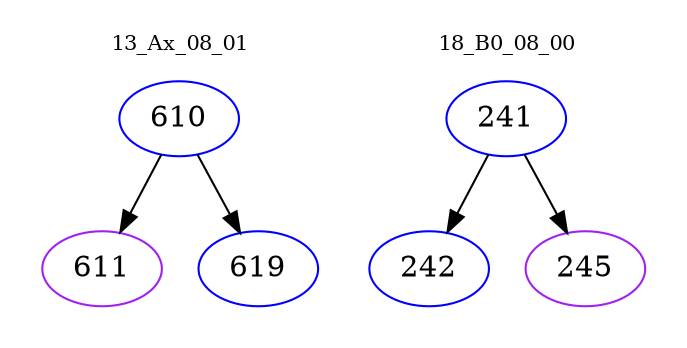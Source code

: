 digraph{
subgraph cluster_0 {
color = white
label = "13_Ax_08_01";
fontsize=10;
T0_610 [label="610", color="blue"]
T0_610 -> T0_611 [color="black"]
T0_611 [label="611", color="purple"]
T0_610 -> T0_619 [color="black"]
T0_619 [label="619", color="blue"]
}
subgraph cluster_1 {
color = white
label = "18_B0_08_00";
fontsize=10;
T1_241 [label="241", color="blue"]
T1_241 -> T1_242 [color="black"]
T1_242 [label="242", color="blue"]
T1_241 -> T1_245 [color="black"]
T1_245 [label="245", color="purple"]
}
}
